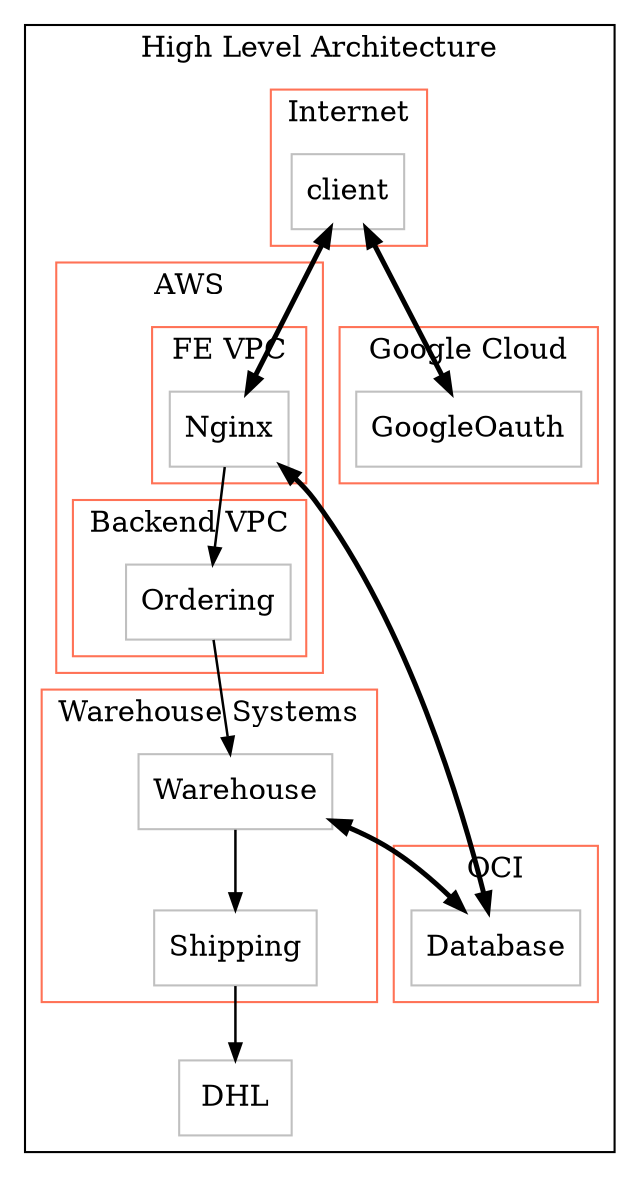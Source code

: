 digraph G {
compound=true;
    subgraph cluster1 {
    label="High Level Architecture";
    color="Black";
        node16 [label="DHL" shape="box", margin="0.1", color="Grey"];
        subgraph cluster2 {
        label="AWS";
        color="Coral1";
            subgraph cluster3 {
            label="FE VPC";
            color="Coral1";
                node4 [label="Nginx" shape="box", margin="0.1", color="Grey"];
            }
            subgraph cluster11 {
            label="Backend VPC";
            color="Coral1";
                node12 [label="Ordering" shape="box", margin="0.1", color="Grey"];
            }
        }
        subgraph cluster5 {
        label="Internet";
        color="Coral1";
            node6 [label="client" shape="box", margin="0.1", color="Grey"];
        }
        subgraph cluster7 {
        label="OCI";
        color="Coral1";
            node8 [label="Database" shape="box", margin="0.1", color="Grey"];
        }
        subgraph cluster9 {
        label="Google Cloud";
        color="Coral1";
            node10 [label="GoogleOauth" shape="box", margin="0.1", color="Grey"];
        }
        subgraph cluster13 {
        label="Warehouse Systems";
        color="Coral1";
            node14 [label="Warehouse" shape="box", margin="0.1", color="Grey"];
            node15 [label="Shipping" shape="box", margin="0.1", color="Grey"];
        }
    }
node6->node4 [label="" dir=both, fontsize="10", penwidth="2.4", arrowsize="0.8"];
node4->node8 [label="" dir=both, fontsize="10", penwidth="2.4", arrowsize="0.8"];
node6->node10 [label="" dir=both, fontsize="10", penwidth="2.4", arrowsize="0.8"];
node4->node12 [label="" fontsize="10", penwidth="1.2", arrowsize="0.8"];
node12->node14 [label="" fontsize="10", penwidth="1.2", arrowsize="0.8"];
node14->node8 [label="" dir=both, fontsize="10", penwidth="2.4", arrowsize="0.8"];
node14->node15 [label="" fontsize="10", penwidth="1.2", arrowsize="0.8"];
node15->node16 [label="" fontsize="10", penwidth="1.2", arrowsize="0.8"];
}